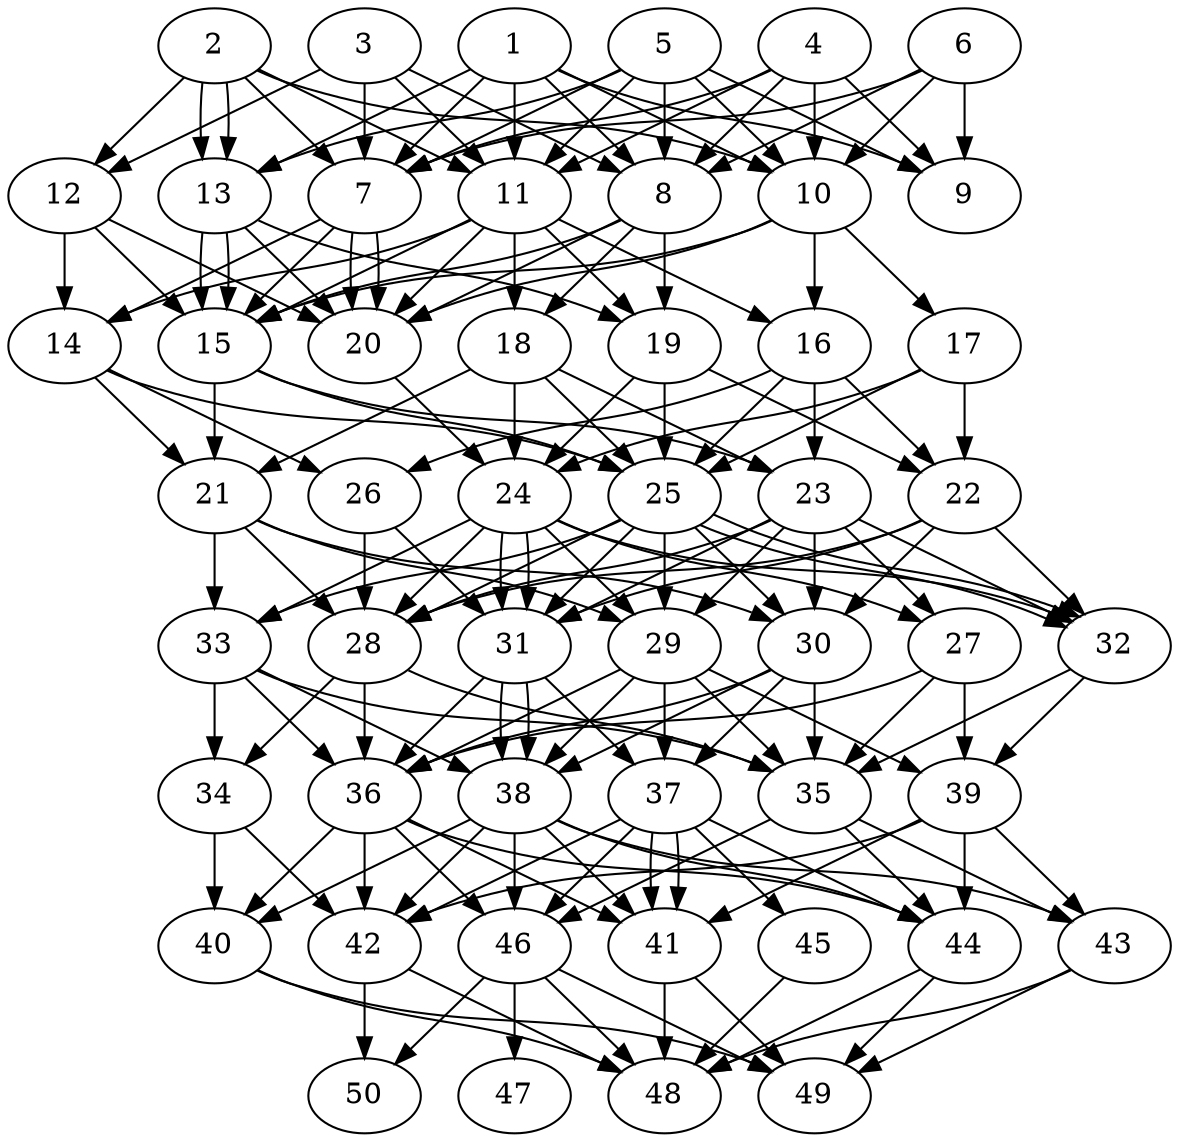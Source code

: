 // DAG automatically generated by daggen at Thu Oct  3 14:07:58 2019
// ./daggen --dot -n 50 --ccr 0.4 --fat 0.5 --regular 0.9 --density 0.9 --mindata 5242880 --maxdata 52428800 
digraph G {
  1 [size="75274240", alpha="0.06", expect_size="30109696"] 
  1 -> 7 [size ="30109696"]
  1 -> 8 [size ="30109696"]
  1 -> 9 [size ="30109696"]
  1 -> 10 [size ="30109696"]
  1 -> 11 [size ="30109696"]
  1 -> 13 [size ="30109696"]
  2 [size="35476480", alpha="0.05", expect_size="14190592"] 
  2 -> 7 [size ="14190592"]
  2 -> 10 [size ="14190592"]
  2 -> 11 [size ="14190592"]
  2 -> 12 [size ="14190592"]
  2 -> 13 [size ="14190592"]
  2 -> 13 [size ="14190592"]
  3 [size="123461120", alpha="0.12", expect_size="49384448"] 
  3 -> 7 [size ="49384448"]
  3 -> 8 [size ="49384448"]
  3 -> 11 [size ="49384448"]
  3 -> 12 [size ="49384448"]
  4 [size="80463360", alpha="0.01", expect_size="32185344"] 
  4 -> 7 [size ="32185344"]
  4 -> 8 [size ="32185344"]
  4 -> 9 [size ="32185344"]
  4 -> 10 [size ="32185344"]
  4 -> 11 [size ="32185344"]
  5 [size="44715520", alpha="0.12", expect_size="17886208"] 
  5 -> 7 [size ="17886208"]
  5 -> 8 [size ="17886208"]
  5 -> 9 [size ="17886208"]
  5 -> 10 [size ="17886208"]
  5 -> 11 [size ="17886208"]
  5 -> 13 [size ="17886208"]
  6 [size="116669440", alpha="0.11", expect_size="46667776"] 
  6 -> 7 [size ="46667776"]
  6 -> 8 [size ="46667776"]
  6 -> 9 [size ="46667776"]
  6 -> 10 [size ="46667776"]
  7 [size="87040000", alpha="0.18", expect_size="34816000"] 
  7 -> 14 [size ="34816000"]
  7 -> 15 [size ="34816000"]
  7 -> 20 [size ="34816000"]
  7 -> 20 [size ="34816000"]
  8 [size="40268800", alpha="0.19", expect_size="16107520"] 
  8 -> 15 [size ="16107520"]
  8 -> 18 [size ="16107520"]
  8 -> 19 [size ="16107520"]
  8 -> 20 [size ="16107520"]
  9 [size="118405120", alpha="0.19", expect_size="47362048"] 
  10 [size="88709120", alpha="0.10", expect_size="35483648"] 
  10 -> 15 [size ="35483648"]
  10 -> 16 [size ="35483648"]
  10 -> 17 [size ="35483648"]
  10 -> 20 [size ="35483648"]
  11 [size="44369920", alpha="0.16", expect_size="17747968"] 
  11 -> 14 [size ="17747968"]
  11 -> 15 [size ="17747968"]
  11 -> 16 [size ="17747968"]
  11 -> 18 [size ="17747968"]
  11 -> 19 [size ="17747968"]
  11 -> 20 [size ="17747968"]
  12 [size="77158400", alpha="0.09", expect_size="30863360"] 
  12 -> 14 [size ="30863360"]
  12 -> 15 [size ="30863360"]
  12 -> 20 [size ="30863360"]
  13 [size="107584000", alpha="0.16", expect_size="43033600"] 
  13 -> 15 [size ="43033600"]
  13 -> 15 [size ="43033600"]
  13 -> 19 [size ="43033600"]
  13 -> 20 [size ="43033600"]
  14 [size="57679360", alpha="0.13", expect_size="23071744"] 
  14 -> 21 [size ="23071744"]
  14 -> 25 [size ="23071744"]
  14 -> 26 [size ="23071744"]
  15 [size="61757440", alpha="0.01", expect_size="24702976"] 
  15 -> 21 [size ="24702976"]
  15 -> 23 [size ="24702976"]
  15 -> 25 [size ="24702976"]
  16 [size="15544320", alpha="0.01", expect_size="6217728"] 
  16 -> 22 [size ="6217728"]
  16 -> 23 [size ="6217728"]
  16 -> 25 [size ="6217728"]
  16 -> 26 [size ="6217728"]
  17 [size="78983680", alpha="0.01", expect_size="31593472"] 
  17 -> 22 [size ="31593472"]
  17 -> 24 [size ="31593472"]
  17 -> 25 [size ="31593472"]
  18 [size="70000640", alpha="0.03", expect_size="28000256"] 
  18 -> 21 [size ="28000256"]
  18 -> 23 [size ="28000256"]
  18 -> 24 [size ="28000256"]
  18 -> 25 [size ="28000256"]
  19 [size="62144000", alpha="0.01", expect_size="24857600"] 
  19 -> 22 [size ="24857600"]
  19 -> 24 [size ="24857600"]
  19 -> 25 [size ="24857600"]
  20 [size="56033280", alpha="0.05", expect_size="22413312"] 
  20 -> 24 [size ="22413312"]
  21 [size="115000320", alpha="0.19", expect_size="46000128"] 
  21 -> 28 [size ="46000128"]
  21 -> 29 [size ="46000128"]
  21 -> 30 [size ="46000128"]
  21 -> 33 [size ="46000128"]
  22 [size="89978880", alpha="0.18", expect_size="35991552"] 
  22 -> 28 [size ="35991552"]
  22 -> 30 [size ="35991552"]
  22 -> 31 [size ="35991552"]
  22 -> 32 [size ="35991552"]
  23 [size="24268800", alpha="0.15", expect_size="9707520"] 
  23 -> 27 [size ="9707520"]
  23 -> 28 [size ="9707520"]
  23 -> 29 [size ="9707520"]
  23 -> 30 [size ="9707520"]
  23 -> 31 [size ="9707520"]
  23 -> 32 [size ="9707520"]
  24 [size="118348800", alpha="0.03", expect_size="47339520"] 
  24 -> 27 [size ="47339520"]
  24 -> 28 [size ="47339520"]
  24 -> 29 [size ="47339520"]
  24 -> 31 [size ="47339520"]
  24 -> 31 [size ="47339520"]
  24 -> 32 [size ="47339520"]
  24 -> 33 [size ="47339520"]
  25 [size="74255360", alpha="0.17", expect_size="29702144"] 
  25 -> 28 [size ="29702144"]
  25 -> 29 [size ="29702144"]
  25 -> 30 [size ="29702144"]
  25 -> 31 [size ="29702144"]
  25 -> 32 [size ="29702144"]
  25 -> 32 [size ="29702144"]
  25 -> 33 [size ="29702144"]
  26 [size="81602560", alpha="0.08", expect_size="32641024"] 
  26 -> 28 [size ="32641024"]
  26 -> 31 [size ="32641024"]
  27 [size="84876800", alpha="0.12", expect_size="33950720"] 
  27 -> 35 [size ="33950720"]
  27 -> 36 [size ="33950720"]
  27 -> 39 [size ="33950720"]
  28 [size="88215040", alpha="0.01", expect_size="35286016"] 
  28 -> 34 [size ="35286016"]
  28 -> 35 [size ="35286016"]
  28 -> 36 [size ="35286016"]
  29 [size="103165440", alpha="0.07", expect_size="41266176"] 
  29 -> 35 [size ="41266176"]
  29 -> 36 [size ="41266176"]
  29 -> 37 [size ="41266176"]
  29 -> 38 [size ="41266176"]
  29 -> 39 [size ="41266176"]
  30 [size="106764800", alpha="0.07", expect_size="42705920"] 
  30 -> 35 [size ="42705920"]
  30 -> 36 [size ="42705920"]
  30 -> 37 [size ="42705920"]
  30 -> 38 [size ="42705920"]
  31 [size="16163840", alpha="0.11", expect_size="6465536"] 
  31 -> 36 [size ="6465536"]
  31 -> 37 [size ="6465536"]
  31 -> 38 [size ="6465536"]
  31 -> 38 [size ="6465536"]
  32 [size="129459200", alpha="0.06", expect_size="51783680"] 
  32 -> 35 [size ="51783680"]
  32 -> 39 [size ="51783680"]
  33 [size="115125760", alpha="0.18", expect_size="46050304"] 
  33 -> 34 [size ="46050304"]
  33 -> 35 [size ="46050304"]
  33 -> 36 [size ="46050304"]
  33 -> 38 [size ="46050304"]
  34 [size="83517440", alpha="0.17", expect_size="33406976"] 
  34 -> 40 [size ="33406976"]
  34 -> 42 [size ="33406976"]
  35 [size="101992960", alpha="0.04", expect_size="40797184"] 
  35 -> 43 [size ="40797184"]
  35 -> 44 [size ="40797184"]
  35 -> 46 [size ="40797184"]
  36 [size="84195840", alpha="0.12", expect_size="33678336"] 
  36 -> 40 [size ="33678336"]
  36 -> 41 [size ="33678336"]
  36 -> 42 [size ="33678336"]
  36 -> 44 [size ="33678336"]
  36 -> 46 [size ="33678336"]
  37 [size="15723520", alpha="0.10", expect_size="6289408"] 
  37 -> 41 [size ="6289408"]
  37 -> 41 [size ="6289408"]
  37 -> 42 [size ="6289408"]
  37 -> 44 [size ="6289408"]
  37 -> 45 [size ="6289408"]
  37 -> 46 [size ="6289408"]
  38 [size="88481280", alpha="0.19", expect_size="35392512"] 
  38 -> 40 [size ="35392512"]
  38 -> 41 [size ="35392512"]
  38 -> 42 [size ="35392512"]
  38 -> 43 [size ="35392512"]
  38 -> 44 [size ="35392512"]
  38 -> 46 [size ="35392512"]
  39 [size="93696000", alpha="0.16", expect_size="37478400"] 
  39 -> 41 [size ="37478400"]
  39 -> 42 [size ="37478400"]
  39 -> 43 [size ="37478400"]
  39 -> 44 [size ="37478400"]
  40 [size="18703360", alpha="0.20", expect_size="7481344"] 
  40 -> 48 [size ="7481344"]
  40 -> 49 [size ="7481344"]
  41 [size="57075200", alpha="0.01", expect_size="22830080"] 
  41 -> 48 [size ="22830080"]
  41 -> 49 [size ="22830080"]
  42 [size="122104320", alpha="0.15", expect_size="48841728"] 
  42 -> 48 [size ="48841728"]
  42 -> 50 [size ="48841728"]
  43 [size="41917440", alpha="0.11", expect_size="16766976"] 
  43 -> 48 [size ="16766976"]
  43 -> 49 [size ="16766976"]
  44 [size="28953600", alpha="0.05", expect_size="11581440"] 
  44 -> 48 [size ="11581440"]
  44 -> 49 [size ="11581440"]
  45 [size="127790080", alpha="0.10", expect_size="51116032"] 
  45 -> 48 [size ="51116032"]
  46 [size="33182720", alpha="0.06", expect_size="13273088"] 
  46 -> 47 [size ="13273088"]
  46 -> 48 [size ="13273088"]
  46 -> 49 [size ="13273088"]
  46 -> 50 [size ="13273088"]
  47 [size="101465600", alpha="0.14", expect_size="40586240"] 
  48 [size="44618240", alpha="0.15", expect_size="17847296"] 
  49 [size="37504000", alpha="0.11", expect_size="15001600"] 
  50 [size="129157120", alpha="0.03", expect_size="51662848"] 
}
